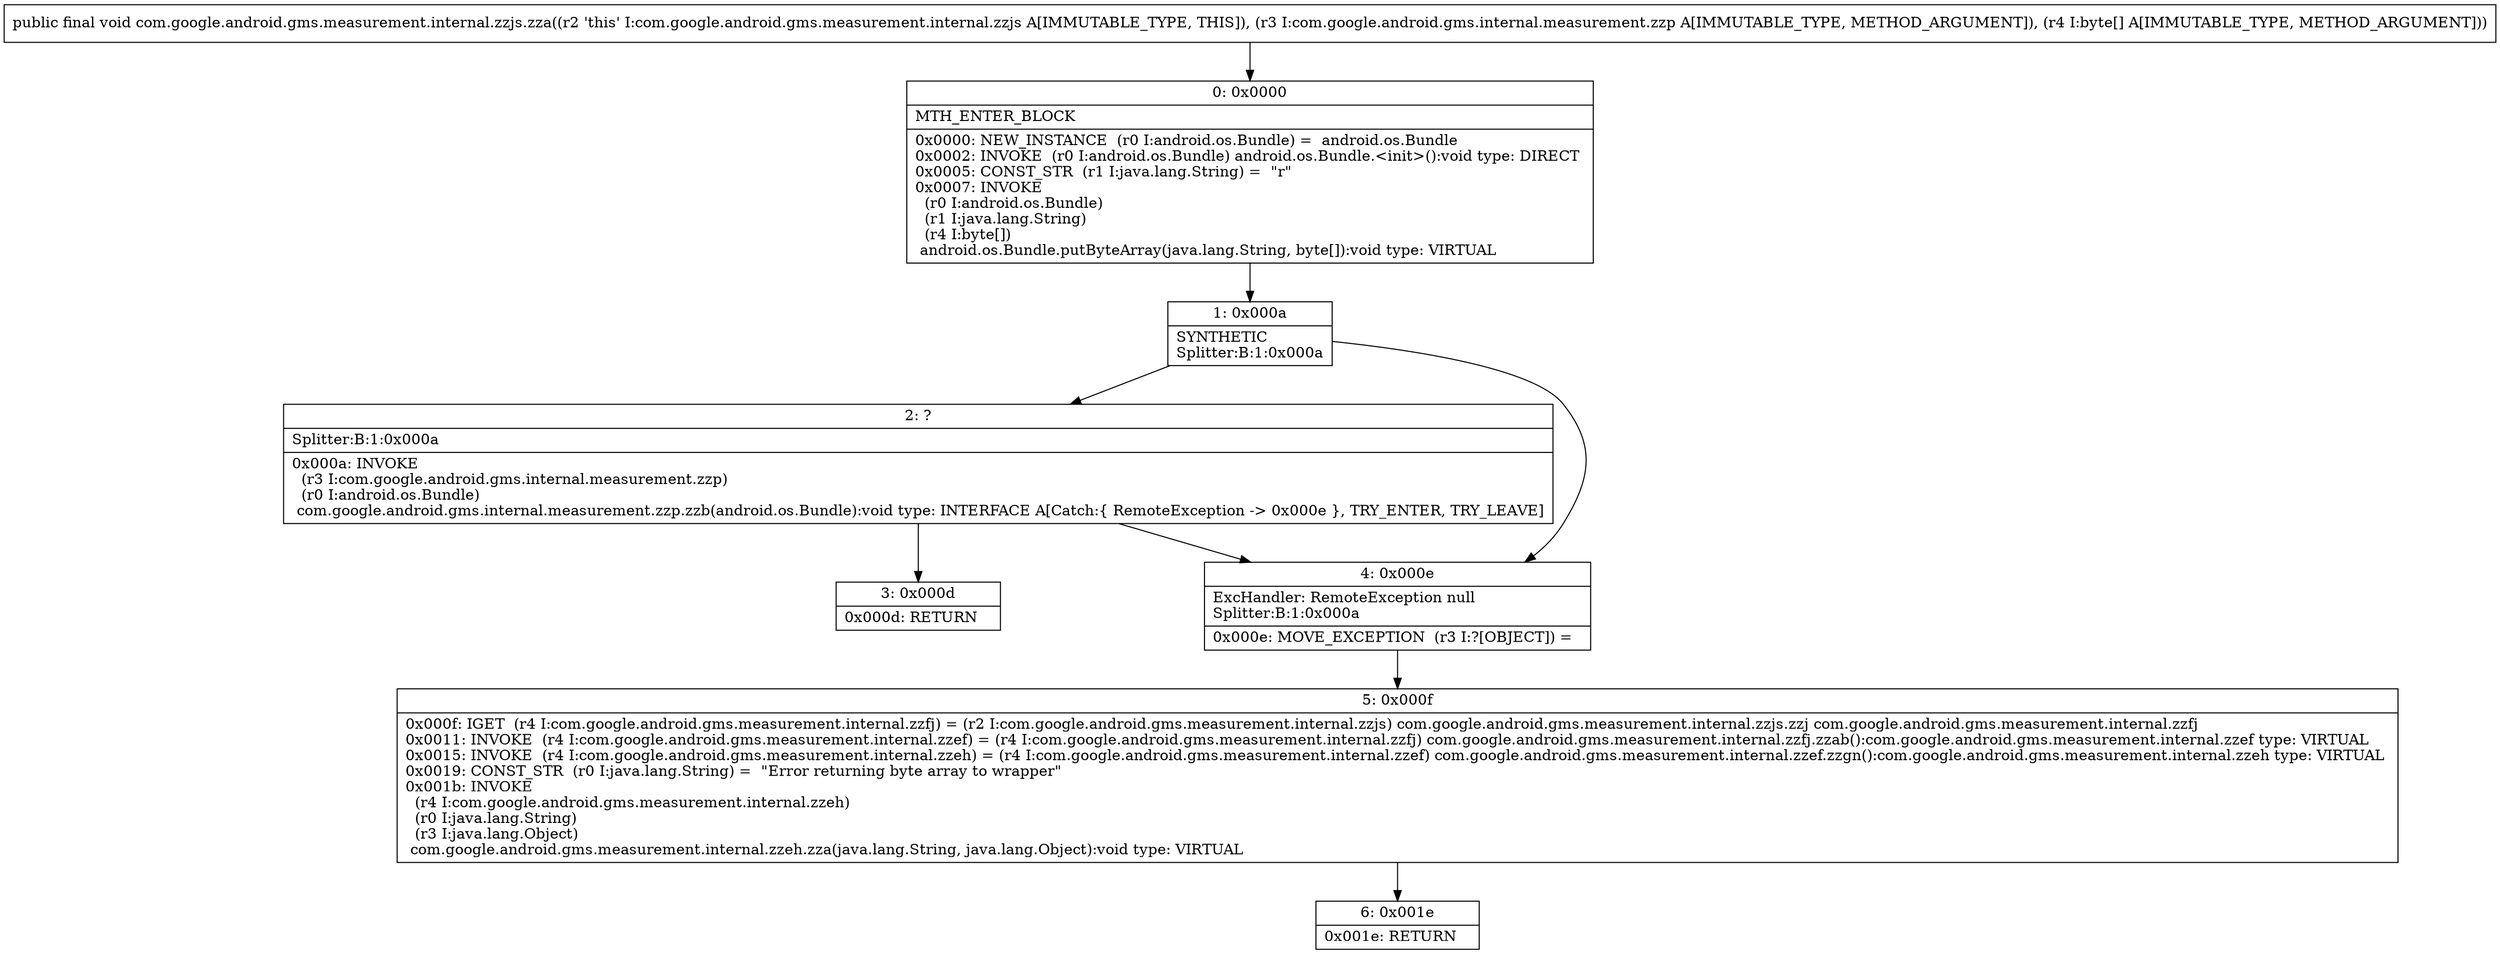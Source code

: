 digraph "CFG forcom.google.android.gms.measurement.internal.zzjs.zza(Lcom\/google\/android\/gms\/internal\/measurement\/zzp;[B)V" {
Node_0 [shape=record,label="{0\:\ 0x0000|MTH_ENTER_BLOCK\l|0x0000: NEW_INSTANCE  (r0 I:android.os.Bundle) =  android.os.Bundle \l0x0002: INVOKE  (r0 I:android.os.Bundle) android.os.Bundle.\<init\>():void type: DIRECT \l0x0005: CONST_STR  (r1 I:java.lang.String) =  \"r\" \l0x0007: INVOKE  \l  (r0 I:android.os.Bundle)\l  (r1 I:java.lang.String)\l  (r4 I:byte[])\l android.os.Bundle.putByteArray(java.lang.String, byte[]):void type: VIRTUAL \l}"];
Node_1 [shape=record,label="{1\:\ 0x000a|SYNTHETIC\lSplitter:B:1:0x000a\l}"];
Node_2 [shape=record,label="{2\:\ ?|Splitter:B:1:0x000a\l|0x000a: INVOKE  \l  (r3 I:com.google.android.gms.internal.measurement.zzp)\l  (r0 I:android.os.Bundle)\l com.google.android.gms.internal.measurement.zzp.zzb(android.os.Bundle):void type: INTERFACE A[Catch:\{ RemoteException \-\> 0x000e \}, TRY_ENTER, TRY_LEAVE]\l}"];
Node_3 [shape=record,label="{3\:\ 0x000d|0x000d: RETURN   \l}"];
Node_4 [shape=record,label="{4\:\ 0x000e|ExcHandler: RemoteException null\lSplitter:B:1:0x000a\l|0x000e: MOVE_EXCEPTION  (r3 I:?[OBJECT]) =  \l}"];
Node_5 [shape=record,label="{5\:\ 0x000f|0x000f: IGET  (r4 I:com.google.android.gms.measurement.internal.zzfj) = (r2 I:com.google.android.gms.measurement.internal.zzjs) com.google.android.gms.measurement.internal.zzjs.zzj com.google.android.gms.measurement.internal.zzfj \l0x0011: INVOKE  (r4 I:com.google.android.gms.measurement.internal.zzef) = (r4 I:com.google.android.gms.measurement.internal.zzfj) com.google.android.gms.measurement.internal.zzfj.zzab():com.google.android.gms.measurement.internal.zzef type: VIRTUAL \l0x0015: INVOKE  (r4 I:com.google.android.gms.measurement.internal.zzeh) = (r4 I:com.google.android.gms.measurement.internal.zzef) com.google.android.gms.measurement.internal.zzef.zzgn():com.google.android.gms.measurement.internal.zzeh type: VIRTUAL \l0x0019: CONST_STR  (r0 I:java.lang.String) =  \"Error returning byte array to wrapper\" \l0x001b: INVOKE  \l  (r4 I:com.google.android.gms.measurement.internal.zzeh)\l  (r0 I:java.lang.String)\l  (r3 I:java.lang.Object)\l com.google.android.gms.measurement.internal.zzeh.zza(java.lang.String, java.lang.Object):void type: VIRTUAL \l}"];
Node_6 [shape=record,label="{6\:\ 0x001e|0x001e: RETURN   \l}"];
MethodNode[shape=record,label="{public final void com.google.android.gms.measurement.internal.zzjs.zza((r2 'this' I:com.google.android.gms.measurement.internal.zzjs A[IMMUTABLE_TYPE, THIS]), (r3 I:com.google.android.gms.internal.measurement.zzp A[IMMUTABLE_TYPE, METHOD_ARGUMENT]), (r4 I:byte[] A[IMMUTABLE_TYPE, METHOD_ARGUMENT])) }"];
MethodNode -> Node_0;
Node_0 -> Node_1;
Node_1 -> Node_2;
Node_1 -> Node_4;
Node_2 -> Node_3;
Node_2 -> Node_4;
Node_4 -> Node_5;
Node_5 -> Node_6;
}

